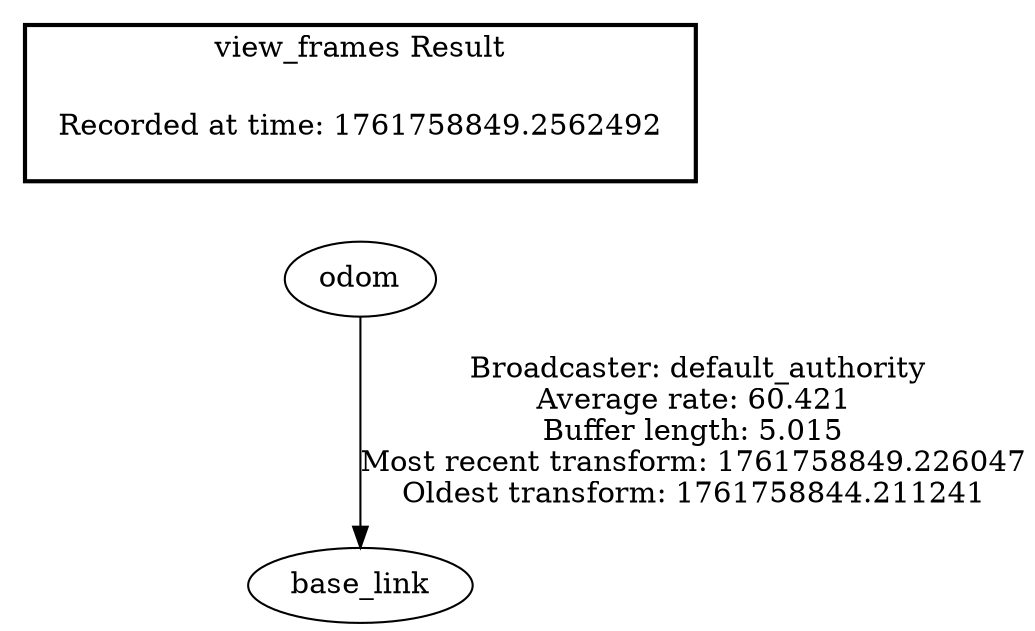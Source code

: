 digraph G {
"odom" -> "base_link"[label=" Broadcaster: default_authority\nAverage rate: 60.421\nBuffer length: 5.015\nMost recent transform: 1761758849.226047\nOldest transform: 1761758844.211241\n"];
edge [style=invis];
 subgraph cluster_legend { style=bold; color=black; label ="view_frames Result";
"Recorded at time: 1761758849.2562492"[ shape=plaintext ] ;
}->"odom";
}